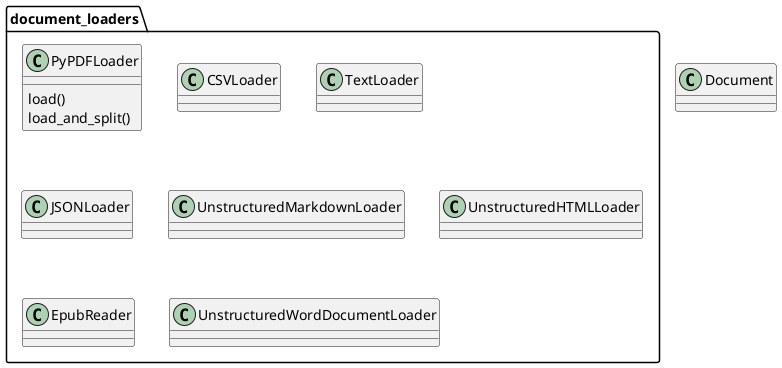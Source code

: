 @startuml

' https://api.python.langchain.com/en/latest/documents/langchain_core.documents.base.Document.html#langchain_core.documents.base.Document
class Document{

}

package document_loaders {
    ' ".pdf": 
    class PyPDFLoader{
        load()
        load_and_split()
    }
    ' ".csv": 
    class CSVLoader{}
    class TextLoader{}
    class JSONLoader{}
    class UnstructuredMarkdownLoader{}
    class UnstructuredHTMLLoader{}
    ' ".epub": 
    class EpubReader{}
    ' ".docx": 
    class UnstructuredWordDocumentLoader{}
    ' ".doc": 
    class UnstructuredWordDocumentLoader{}
}


@enduml